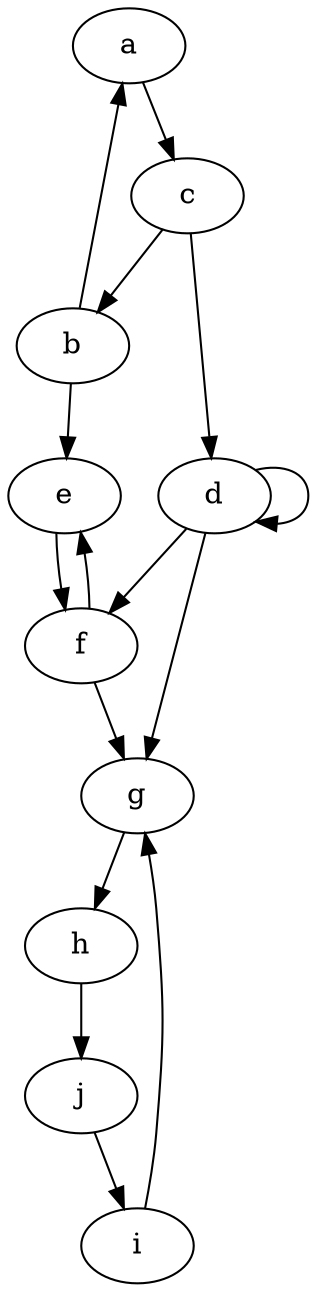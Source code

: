 strict digraph sala {
  a -> c;
  c -> b;
  b -> a;
  c -> d;
  d -> d;
  d -> f;
  d -> g;
  f -> e;
  e -> f;
  b -> e;
  f -> g;
  g -> h;
  h -> j;
  j -> i;
  i -> g;
}
